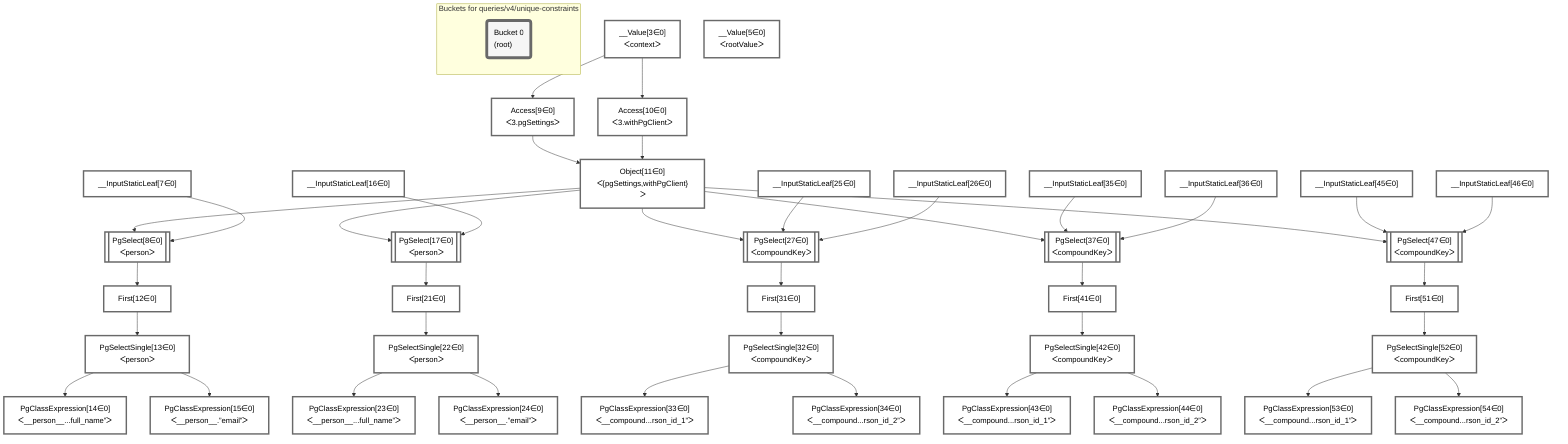 graph TD
    classDef path fill:#eee,stroke:#000,color:#000
    classDef plan fill:#fff,stroke-width:3px,color:#000
    classDef itemplan fill:#fff,stroke-width:6px,color:#000
    classDef sideeffectplan fill:#f00,stroke-width:6px,color:#000
    classDef bucket fill:#f6f6f6,color:#000,stroke-width:6px,text-align:left


    %% define steps
    __Value3["__Value[3∈0]<br />ᐸcontextᐳ"]:::plan
    __Value5["__Value[5∈0]<br />ᐸrootValueᐳ"]:::plan
    __InputStaticLeaf7["__InputStaticLeaf[7∈0]"]:::plan
    Access9["Access[9∈0]<br />ᐸ3.pgSettingsᐳ"]:::plan
    Access10["Access[10∈0]<br />ᐸ3.withPgClientᐳ"]:::plan
    Object11["Object[11∈0]<br />ᐸ{pgSettings,withPgClient}ᐳ"]:::plan
    PgSelect8[["PgSelect[8∈0]<br />ᐸpersonᐳ"]]:::plan
    First12["First[12∈0]"]:::plan
    PgSelectSingle13["PgSelectSingle[13∈0]<br />ᐸpersonᐳ"]:::plan
    PgClassExpression14["PgClassExpression[14∈0]<br />ᐸ__person__...full_name”ᐳ"]:::plan
    PgClassExpression15["PgClassExpression[15∈0]<br />ᐸ__person__.”email”ᐳ"]:::plan
    __InputStaticLeaf16["__InputStaticLeaf[16∈0]"]:::plan
    PgSelect17[["PgSelect[17∈0]<br />ᐸpersonᐳ"]]:::plan
    First21["First[21∈0]"]:::plan
    PgSelectSingle22["PgSelectSingle[22∈0]<br />ᐸpersonᐳ"]:::plan
    PgClassExpression23["PgClassExpression[23∈0]<br />ᐸ__person__...full_name”ᐳ"]:::plan
    PgClassExpression24["PgClassExpression[24∈0]<br />ᐸ__person__.”email”ᐳ"]:::plan
    __InputStaticLeaf25["__InputStaticLeaf[25∈0]"]:::plan
    __InputStaticLeaf26["__InputStaticLeaf[26∈0]"]:::plan
    PgSelect27[["PgSelect[27∈0]<br />ᐸcompoundKeyᐳ"]]:::plan
    First31["First[31∈0]"]:::plan
    PgSelectSingle32["PgSelectSingle[32∈0]<br />ᐸcompoundKeyᐳ"]:::plan
    PgClassExpression33["PgClassExpression[33∈0]<br />ᐸ__compound...rson_id_1”ᐳ"]:::plan
    PgClassExpression34["PgClassExpression[34∈0]<br />ᐸ__compound...rson_id_2”ᐳ"]:::plan
    __InputStaticLeaf35["__InputStaticLeaf[35∈0]"]:::plan
    __InputStaticLeaf36["__InputStaticLeaf[36∈0]"]:::plan
    PgSelect37[["PgSelect[37∈0]<br />ᐸcompoundKeyᐳ"]]:::plan
    First41["First[41∈0]"]:::plan
    PgSelectSingle42["PgSelectSingle[42∈0]<br />ᐸcompoundKeyᐳ"]:::plan
    PgClassExpression43["PgClassExpression[43∈0]<br />ᐸ__compound...rson_id_1”ᐳ"]:::plan
    PgClassExpression44["PgClassExpression[44∈0]<br />ᐸ__compound...rson_id_2”ᐳ"]:::plan
    __InputStaticLeaf45["__InputStaticLeaf[45∈0]"]:::plan
    __InputStaticLeaf46["__InputStaticLeaf[46∈0]"]:::plan
    PgSelect47[["PgSelect[47∈0]<br />ᐸcompoundKeyᐳ"]]:::plan
    First51["First[51∈0]"]:::plan
    PgSelectSingle52["PgSelectSingle[52∈0]<br />ᐸcompoundKeyᐳ"]:::plan
    PgClassExpression53["PgClassExpression[53∈0]<br />ᐸ__compound...rson_id_1”ᐳ"]:::plan
    PgClassExpression54["PgClassExpression[54∈0]<br />ᐸ__compound...rson_id_2”ᐳ"]:::plan

    %% plan dependencies
    __Value3 --> Access9
    __Value3 --> Access10
    Access9 & Access10 --> Object11
    Object11 & __InputStaticLeaf7 --> PgSelect8
    PgSelect8 --> First12
    First12 --> PgSelectSingle13
    PgSelectSingle13 --> PgClassExpression14
    PgSelectSingle13 --> PgClassExpression15
    Object11 & __InputStaticLeaf16 --> PgSelect17
    PgSelect17 --> First21
    First21 --> PgSelectSingle22
    PgSelectSingle22 --> PgClassExpression23
    PgSelectSingle22 --> PgClassExpression24
    Object11 & __InputStaticLeaf25 & __InputStaticLeaf26 --> PgSelect27
    PgSelect27 --> First31
    First31 --> PgSelectSingle32
    PgSelectSingle32 --> PgClassExpression33
    PgSelectSingle32 --> PgClassExpression34
    Object11 & __InputStaticLeaf35 & __InputStaticLeaf36 --> PgSelect37
    PgSelect37 --> First41
    First41 --> PgSelectSingle42
    PgSelectSingle42 --> PgClassExpression43
    PgSelectSingle42 --> PgClassExpression44
    Object11 & __InputStaticLeaf45 & __InputStaticLeaf46 --> PgSelect47
    PgSelect47 --> First51
    First51 --> PgSelectSingle52
    PgSelectSingle52 --> PgClassExpression53
    PgSelectSingle52 --> PgClassExpression54

    subgraph "Buckets for queries/v4/unique-constraints"
    Bucket0("Bucket 0<br />(root)"):::bucket
    classDef bucket0 stroke:#696969
    class Bucket0,__Value3,__Value5,__InputStaticLeaf7,PgSelect8,Access9,Access10,Object11,First12,PgSelectSingle13,PgClassExpression14,PgClassExpression15,__InputStaticLeaf16,PgSelect17,First21,PgSelectSingle22,PgClassExpression23,PgClassExpression24,__InputStaticLeaf25,__InputStaticLeaf26,PgSelect27,First31,PgSelectSingle32,PgClassExpression33,PgClassExpression34,__InputStaticLeaf35,__InputStaticLeaf36,PgSelect37,First41,PgSelectSingle42,PgClassExpression43,PgClassExpression44,__InputStaticLeaf45,__InputStaticLeaf46,PgSelect47,First51,PgSelectSingle52,PgClassExpression53,PgClassExpression54 bucket0
    end